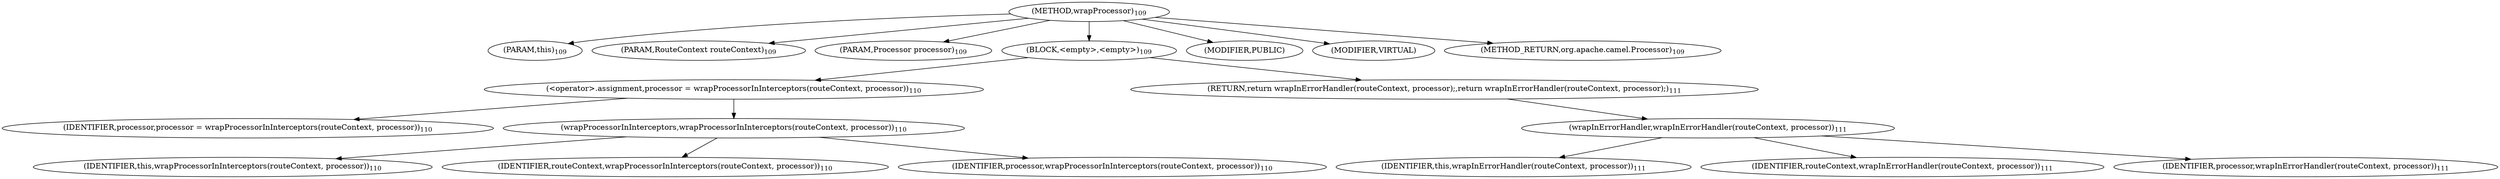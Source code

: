 digraph "wrapProcessor" {  
"652" [label = <(METHOD,wrapProcessor)<SUB>109</SUB>> ]
"11" [label = <(PARAM,this)<SUB>109</SUB>> ]
"653" [label = <(PARAM,RouteContext routeContext)<SUB>109</SUB>> ]
"654" [label = <(PARAM,Processor processor)<SUB>109</SUB>> ]
"655" [label = <(BLOCK,&lt;empty&gt;,&lt;empty&gt;)<SUB>109</SUB>> ]
"656" [label = <(&lt;operator&gt;.assignment,processor = wrapProcessorInInterceptors(routeContext, processor))<SUB>110</SUB>> ]
"657" [label = <(IDENTIFIER,processor,processor = wrapProcessorInInterceptors(routeContext, processor))<SUB>110</SUB>> ]
"658" [label = <(wrapProcessorInInterceptors,wrapProcessorInInterceptors(routeContext, processor))<SUB>110</SUB>> ]
"10" [label = <(IDENTIFIER,this,wrapProcessorInInterceptors(routeContext, processor))<SUB>110</SUB>> ]
"659" [label = <(IDENTIFIER,routeContext,wrapProcessorInInterceptors(routeContext, processor))<SUB>110</SUB>> ]
"660" [label = <(IDENTIFIER,processor,wrapProcessorInInterceptors(routeContext, processor))<SUB>110</SUB>> ]
"661" [label = <(RETURN,return wrapInErrorHandler(routeContext, processor);,return wrapInErrorHandler(routeContext, processor);)<SUB>111</SUB>> ]
"662" [label = <(wrapInErrorHandler,wrapInErrorHandler(routeContext, processor))<SUB>111</SUB>> ]
"12" [label = <(IDENTIFIER,this,wrapInErrorHandler(routeContext, processor))<SUB>111</SUB>> ]
"663" [label = <(IDENTIFIER,routeContext,wrapInErrorHandler(routeContext, processor))<SUB>111</SUB>> ]
"664" [label = <(IDENTIFIER,processor,wrapInErrorHandler(routeContext, processor))<SUB>111</SUB>> ]
"665" [label = <(MODIFIER,PUBLIC)> ]
"666" [label = <(MODIFIER,VIRTUAL)> ]
"667" [label = <(METHOD_RETURN,org.apache.camel.Processor)<SUB>109</SUB>> ]
  "652" -> "11" 
  "652" -> "653" 
  "652" -> "654" 
  "652" -> "655" 
  "652" -> "665" 
  "652" -> "666" 
  "652" -> "667" 
  "655" -> "656" 
  "655" -> "661" 
  "656" -> "657" 
  "656" -> "658" 
  "658" -> "10" 
  "658" -> "659" 
  "658" -> "660" 
  "661" -> "662" 
  "662" -> "12" 
  "662" -> "663" 
  "662" -> "664" 
}
